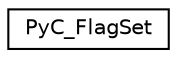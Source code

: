 digraph G
{
  edge [fontname="Helvetica",fontsize="10",labelfontname="Helvetica",labelfontsize="10"];
  node [fontname="Helvetica",fontsize="10",shape=record];
  rankdir=LR;
  Node1 [label="PyC_FlagSet",height=0.2,width=0.4,color="black", fillcolor="white", style="filled",URL="$d9/d08/structPyC__FlagSet.html"];
}
